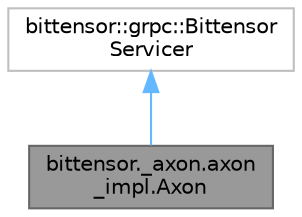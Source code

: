 digraph "bittensor._axon.axon_impl.Axon"
{
 // LATEX_PDF_SIZE
  bgcolor="transparent";
  edge [fontname=Helvetica,fontsize=10,labelfontname=Helvetica,labelfontsize=10];
  node [fontname=Helvetica,fontsize=10,shape=box,height=0.2,width=0.4];
  Node1 [label="bittensor._axon.axon\l_impl.Axon",height=0.2,width=0.4,color="gray40", fillcolor="grey60", style="filled", fontcolor="black",tooltip=" "];
  Node2 -> Node1 [dir="back",color="steelblue1",style="solid"];
  Node2 [label="bittensor::grpc::Bittensor\lServicer",height=0.2,width=0.4,color="grey75", fillcolor="white", style="filled",tooltip=" "];
}

